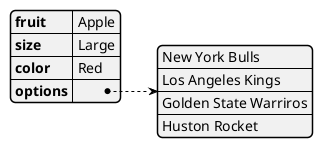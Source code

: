 {
  "sha1": "qkclwjprc7gi8f2rskrm2cate4h6lyj",
  "insertion": {
    "when": "2024-06-04T17:28:42.545Z",
    "url": "https://support.oneskyapp.com/hc/en-us/articles/208047697-JSON-sample-files",
    "user": "plantuml@gmail.com"
  }
}
@startjson
{
   "fruit":"Apple",
   "size":"Large",
   "color":"Red",
   "options":[
      "New York Bulls",
      "Los Angeles Kings",
      "Golden State Warriros",
      "Huston Rocket"
   ]
}
@endjson
